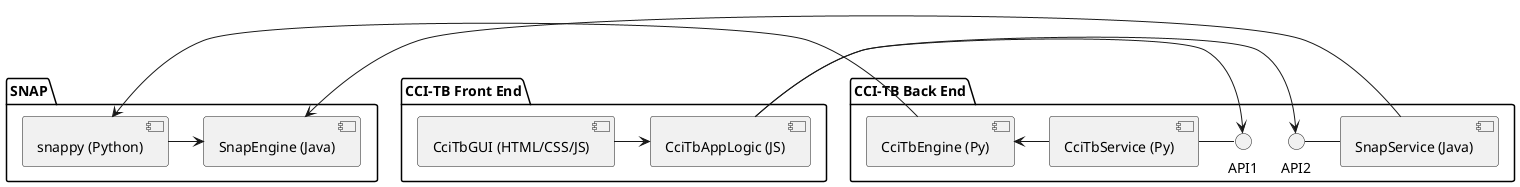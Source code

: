 @startuml

package "SNAP" {
    [SnapEngine (Java)]
    [snappy (Python)]->[SnapEngine (Java)]
}

package "CCI-TB Front End" {
    [CciTbAppLogic (JS)]
    [CciTbGUI (HTML/CSS/JS)] -> [CciTbAppLogic (JS)]
}

package "CCI-TB Back End" {
    [CciTbService (Py)] - API1
    [CciTbAppLogic (JS)]-> API1

    API2 - [SnapService (Java)]
    [CciTbAppLogic (JS)] -> API2

    [CciTbEngine (Py)] <- [CciTbService (Py)]
    [SnapService (Java)] -> [SnapEngine (Java)]
    [CciTbEngine (Py)] -> [snappy (Python)]
}

@enduml